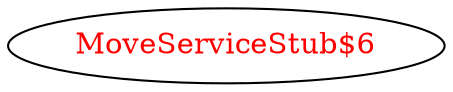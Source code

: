 digraph dependencyGraph {
 concentrate=true;
 ranksep="2.0";
 rankdir="LR"; 
 splines="ortho";
"MoveServiceStub$6" [fontcolor="red"];
}